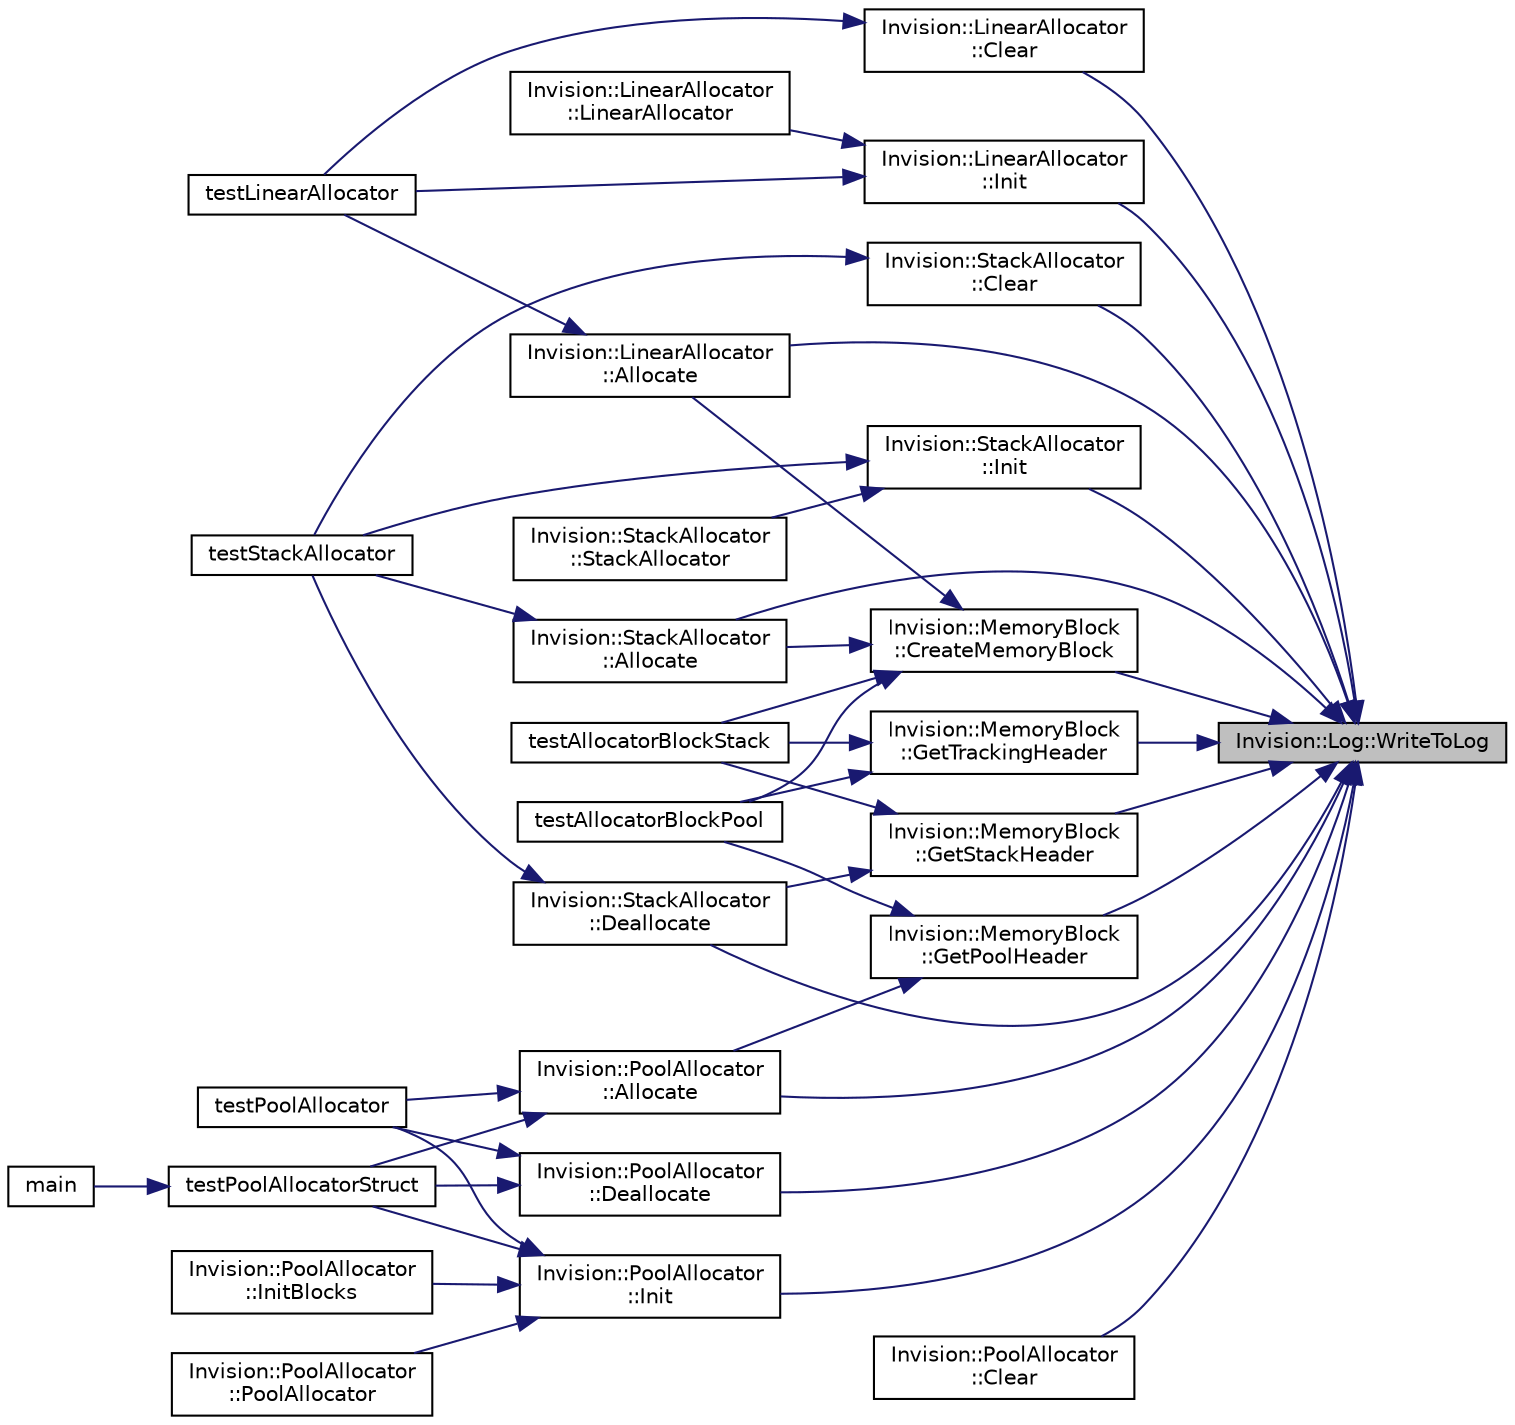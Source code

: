 digraph "Invision::Log::WriteToLog"
{
 // LATEX_PDF_SIZE
  edge [fontname="Helvetica",fontsize="10",labelfontname="Helvetica",labelfontsize="10"];
  node [fontname="Helvetica",fontsize="10",shape=record];
  rankdir="RL";
  Node1 [label="Invision::Log::WriteToLog",height=0.2,width=0.4,color="black", fillcolor="grey75", style="filled", fontcolor="black",tooltip=" "];
  Node1 -> Node2 [dir="back",color="midnightblue",fontsize="10",style="solid",fontname="Helvetica"];
  Node2 [label="Invision::LinearAllocator\l::Allocate",height=0.2,width=0.4,color="black", fillcolor="white", style="filled",URL="$class_invision_1_1_linear_allocator.html#a71a4450d5856efbe69974bb6e01bb5d5",tooltip=" "];
  Node2 -> Node3 [dir="back",color="midnightblue",fontsize="10",style="solid",fontname="Helvetica"];
  Node3 [label="testLinearAllocator",height=0.2,width=0.4,color="black", fillcolor="white", style="filled",URL="$sandbox_console_2main_8cpp.html#a4e49ccc59b50a8b7967b259909a508a1",tooltip=" "];
  Node1 -> Node4 [dir="back",color="midnightblue",fontsize="10",style="solid",fontname="Helvetica"];
  Node4 [label="Invision::StackAllocator\l::Allocate",height=0.2,width=0.4,color="black", fillcolor="white", style="filled",URL="$class_invision_1_1_stack_allocator.html#a0910e0ce73797b1396c72147b61a0056",tooltip=" "];
  Node4 -> Node5 [dir="back",color="midnightblue",fontsize="10",style="solid",fontname="Helvetica"];
  Node5 [label="testStackAllocator",height=0.2,width=0.4,color="black", fillcolor="white", style="filled",URL="$sandbox_console_2main_8cpp.html#af34c25b2b6ef0f8d4d57c885e926c3ce",tooltip=" "];
  Node1 -> Node6 [dir="back",color="midnightblue",fontsize="10",style="solid",fontname="Helvetica"];
  Node6 [label="Invision::PoolAllocator\l::Allocate",height=0.2,width=0.4,color="black", fillcolor="white", style="filled",URL="$class_invision_1_1_pool_allocator.html#afd9c61395fa059715ddd36dbd7406335",tooltip=" "];
  Node6 -> Node7 [dir="back",color="midnightblue",fontsize="10",style="solid",fontname="Helvetica"];
  Node7 [label="testPoolAllocator",height=0.2,width=0.4,color="black", fillcolor="white", style="filled",URL="$sandbox_console_2main_8cpp.html#a38e4741a6c5bca0f8c46048293b2e41e",tooltip=" "];
  Node6 -> Node8 [dir="back",color="midnightblue",fontsize="10",style="solid",fontname="Helvetica"];
  Node8 [label="testPoolAllocatorStruct",height=0.2,width=0.4,color="black", fillcolor="white", style="filled",URL="$sandbox_console_2main_8cpp.html#abf52408eadbc6bc847d5d224ae15a5ba",tooltip=" "];
  Node8 -> Node9 [dir="back",color="midnightblue",fontsize="10",style="solid",fontname="Helvetica"];
  Node9 [label="main",height=0.2,width=0.4,color="black", fillcolor="white", style="filled",URL="$sandbox_console_2main_8cpp.html#ae66f6b31b5ad750f1fe042a706a4e3d4",tooltip=" "];
  Node1 -> Node10 [dir="back",color="midnightblue",fontsize="10",style="solid",fontname="Helvetica"];
  Node10 [label="Invision::LinearAllocator\l::Clear",height=0.2,width=0.4,color="black", fillcolor="white", style="filled",URL="$class_invision_1_1_linear_allocator.html#a06e00dee1d8a07eb5d95ba0ebe5bd1b6",tooltip=" "];
  Node10 -> Node3 [dir="back",color="midnightblue",fontsize="10",style="solid",fontname="Helvetica"];
  Node1 -> Node11 [dir="back",color="midnightblue",fontsize="10",style="solid",fontname="Helvetica"];
  Node11 [label="Invision::StackAllocator\l::Clear",height=0.2,width=0.4,color="black", fillcolor="white", style="filled",URL="$class_invision_1_1_stack_allocator.html#aa6fbaa920b42ae814d636a16f22985bd",tooltip=" "];
  Node11 -> Node5 [dir="back",color="midnightblue",fontsize="10",style="solid",fontname="Helvetica"];
  Node1 -> Node12 [dir="back",color="midnightblue",fontsize="10",style="solid",fontname="Helvetica"];
  Node12 [label="Invision::PoolAllocator\l::Clear",height=0.2,width=0.4,color="black", fillcolor="white", style="filled",URL="$class_invision_1_1_pool_allocator.html#affb2c362890a97573f1e6b8fc6d15a2f",tooltip=" "];
  Node1 -> Node13 [dir="back",color="midnightblue",fontsize="10",style="solid",fontname="Helvetica"];
  Node13 [label="Invision::MemoryBlock\l::CreateMemoryBlock",height=0.2,width=0.4,color="black", fillcolor="white", style="filled",URL="$class_invision_1_1_memory_block.html#aa959a3acda51dc8bbafb6403a37db2f7",tooltip=" "];
  Node13 -> Node2 [dir="back",color="midnightblue",fontsize="10",style="solid",fontname="Helvetica"];
  Node13 -> Node4 [dir="back",color="midnightblue",fontsize="10",style="solid",fontname="Helvetica"];
  Node13 -> Node14 [dir="back",color="midnightblue",fontsize="10",style="solid",fontname="Helvetica"];
  Node14 [label="testAllocatorBlockPool",height=0.2,width=0.4,color="black", fillcolor="white", style="filled",URL="$sandbox_console_2main_8cpp.html#a9647d498320f4b69331702230f3d4081",tooltip=" "];
  Node13 -> Node15 [dir="back",color="midnightblue",fontsize="10",style="solid",fontname="Helvetica"];
  Node15 [label="testAllocatorBlockStack",height=0.2,width=0.4,color="black", fillcolor="white", style="filled",URL="$sandbox_console_2main_8cpp.html#a22d09c7ee4a56d378c1f1c205a0e240a",tooltip=" "];
  Node1 -> Node16 [dir="back",color="midnightblue",fontsize="10",style="solid",fontname="Helvetica"];
  Node16 [label="Invision::StackAllocator\l::Deallocate",height=0.2,width=0.4,color="black", fillcolor="white", style="filled",URL="$class_invision_1_1_stack_allocator.html#ab20ec72d15bbf817a67668e84288acc9",tooltip=" "];
  Node16 -> Node5 [dir="back",color="midnightblue",fontsize="10",style="solid",fontname="Helvetica"];
  Node1 -> Node17 [dir="back",color="midnightblue",fontsize="10",style="solid",fontname="Helvetica"];
  Node17 [label="Invision::PoolAllocator\l::Deallocate",height=0.2,width=0.4,color="black", fillcolor="white", style="filled",URL="$class_invision_1_1_pool_allocator.html#a125aab7d417595865f4220dffb25ebaf",tooltip=" "];
  Node17 -> Node7 [dir="back",color="midnightblue",fontsize="10",style="solid",fontname="Helvetica"];
  Node17 -> Node8 [dir="back",color="midnightblue",fontsize="10",style="solid",fontname="Helvetica"];
  Node1 -> Node18 [dir="back",color="midnightblue",fontsize="10",style="solid",fontname="Helvetica"];
  Node18 [label="Invision::MemoryBlock\l::GetPoolHeader",height=0.2,width=0.4,color="black", fillcolor="white", style="filled",URL="$class_invision_1_1_memory_block.html#a755bdd11dba64be4cc6682d6d1774d7e",tooltip=" "];
  Node18 -> Node6 [dir="back",color="midnightblue",fontsize="10",style="solid",fontname="Helvetica"];
  Node18 -> Node14 [dir="back",color="midnightblue",fontsize="10",style="solid",fontname="Helvetica"];
  Node1 -> Node19 [dir="back",color="midnightblue",fontsize="10",style="solid",fontname="Helvetica"];
  Node19 [label="Invision::MemoryBlock\l::GetStackHeader",height=0.2,width=0.4,color="black", fillcolor="white", style="filled",URL="$class_invision_1_1_memory_block.html#aec05ca5c88def14f934977a790fdb98c",tooltip=" "];
  Node19 -> Node16 [dir="back",color="midnightblue",fontsize="10",style="solid",fontname="Helvetica"];
  Node19 -> Node15 [dir="back",color="midnightblue",fontsize="10",style="solid",fontname="Helvetica"];
  Node1 -> Node20 [dir="back",color="midnightblue",fontsize="10",style="solid",fontname="Helvetica"];
  Node20 [label="Invision::MemoryBlock\l::GetTrackingHeader",height=0.2,width=0.4,color="black", fillcolor="white", style="filled",URL="$class_invision_1_1_memory_block.html#a35c2249990799afe90568b0ffd52069e",tooltip=" "];
  Node20 -> Node14 [dir="back",color="midnightblue",fontsize="10",style="solid",fontname="Helvetica"];
  Node20 -> Node15 [dir="back",color="midnightblue",fontsize="10",style="solid",fontname="Helvetica"];
  Node1 -> Node21 [dir="back",color="midnightblue",fontsize="10",style="solid",fontname="Helvetica"];
  Node21 [label="Invision::StackAllocator\l::Init",height=0.2,width=0.4,color="black", fillcolor="white", style="filled",URL="$class_invision_1_1_stack_allocator.html#a6c25aefb5d124282ffa872815c886942",tooltip=" "];
  Node21 -> Node22 [dir="back",color="midnightblue",fontsize="10",style="solid",fontname="Helvetica"];
  Node22 [label="Invision::StackAllocator\l::StackAllocator",height=0.2,width=0.4,color="black", fillcolor="white", style="filled",URL="$class_invision_1_1_stack_allocator.html#ad70b3b0b3f7167aa18ca6cba0e57a9a1",tooltip=" "];
  Node21 -> Node5 [dir="back",color="midnightblue",fontsize="10",style="solid",fontname="Helvetica"];
  Node1 -> Node23 [dir="back",color="midnightblue",fontsize="10",style="solid",fontname="Helvetica"];
  Node23 [label="Invision::LinearAllocator\l::Init",height=0.2,width=0.4,color="black", fillcolor="white", style="filled",URL="$class_invision_1_1_linear_allocator.html#abf1edddebaed72ab5a30623c8e7c7942",tooltip=" "];
  Node23 -> Node24 [dir="back",color="midnightblue",fontsize="10",style="solid",fontname="Helvetica"];
  Node24 [label="Invision::LinearAllocator\l::LinearAllocator",height=0.2,width=0.4,color="black", fillcolor="white", style="filled",URL="$class_invision_1_1_linear_allocator.html#afc13e49bf8151f40c9788914fe69c659",tooltip=" "];
  Node23 -> Node3 [dir="back",color="midnightblue",fontsize="10",style="solid",fontname="Helvetica"];
  Node1 -> Node25 [dir="back",color="midnightblue",fontsize="10",style="solid",fontname="Helvetica"];
  Node25 [label="Invision::PoolAllocator\l::Init",height=0.2,width=0.4,color="black", fillcolor="white", style="filled",URL="$class_invision_1_1_pool_allocator.html#af01f49771e696221ce97ed55bd5c0619",tooltip=" "];
  Node25 -> Node26 [dir="back",color="midnightblue",fontsize="10",style="solid",fontname="Helvetica"];
  Node26 [label="Invision::PoolAllocator\l::InitBlocks",height=0.2,width=0.4,color="black", fillcolor="white", style="filled",URL="$class_invision_1_1_pool_allocator.html#a7cca5dc1a662f855a82e3b66e5cafbf3",tooltip=" "];
  Node25 -> Node27 [dir="back",color="midnightblue",fontsize="10",style="solid",fontname="Helvetica"];
  Node27 [label="Invision::PoolAllocator\l::PoolAllocator",height=0.2,width=0.4,color="black", fillcolor="white", style="filled",URL="$class_invision_1_1_pool_allocator.html#a440ac0fa5141c35f4357ef88e782fbbd",tooltip=" "];
  Node25 -> Node7 [dir="back",color="midnightblue",fontsize="10",style="solid",fontname="Helvetica"];
  Node25 -> Node8 [dir="back",color="midnightblue",fontsize="10",style="solid",fontname="Helvetica"];
}
